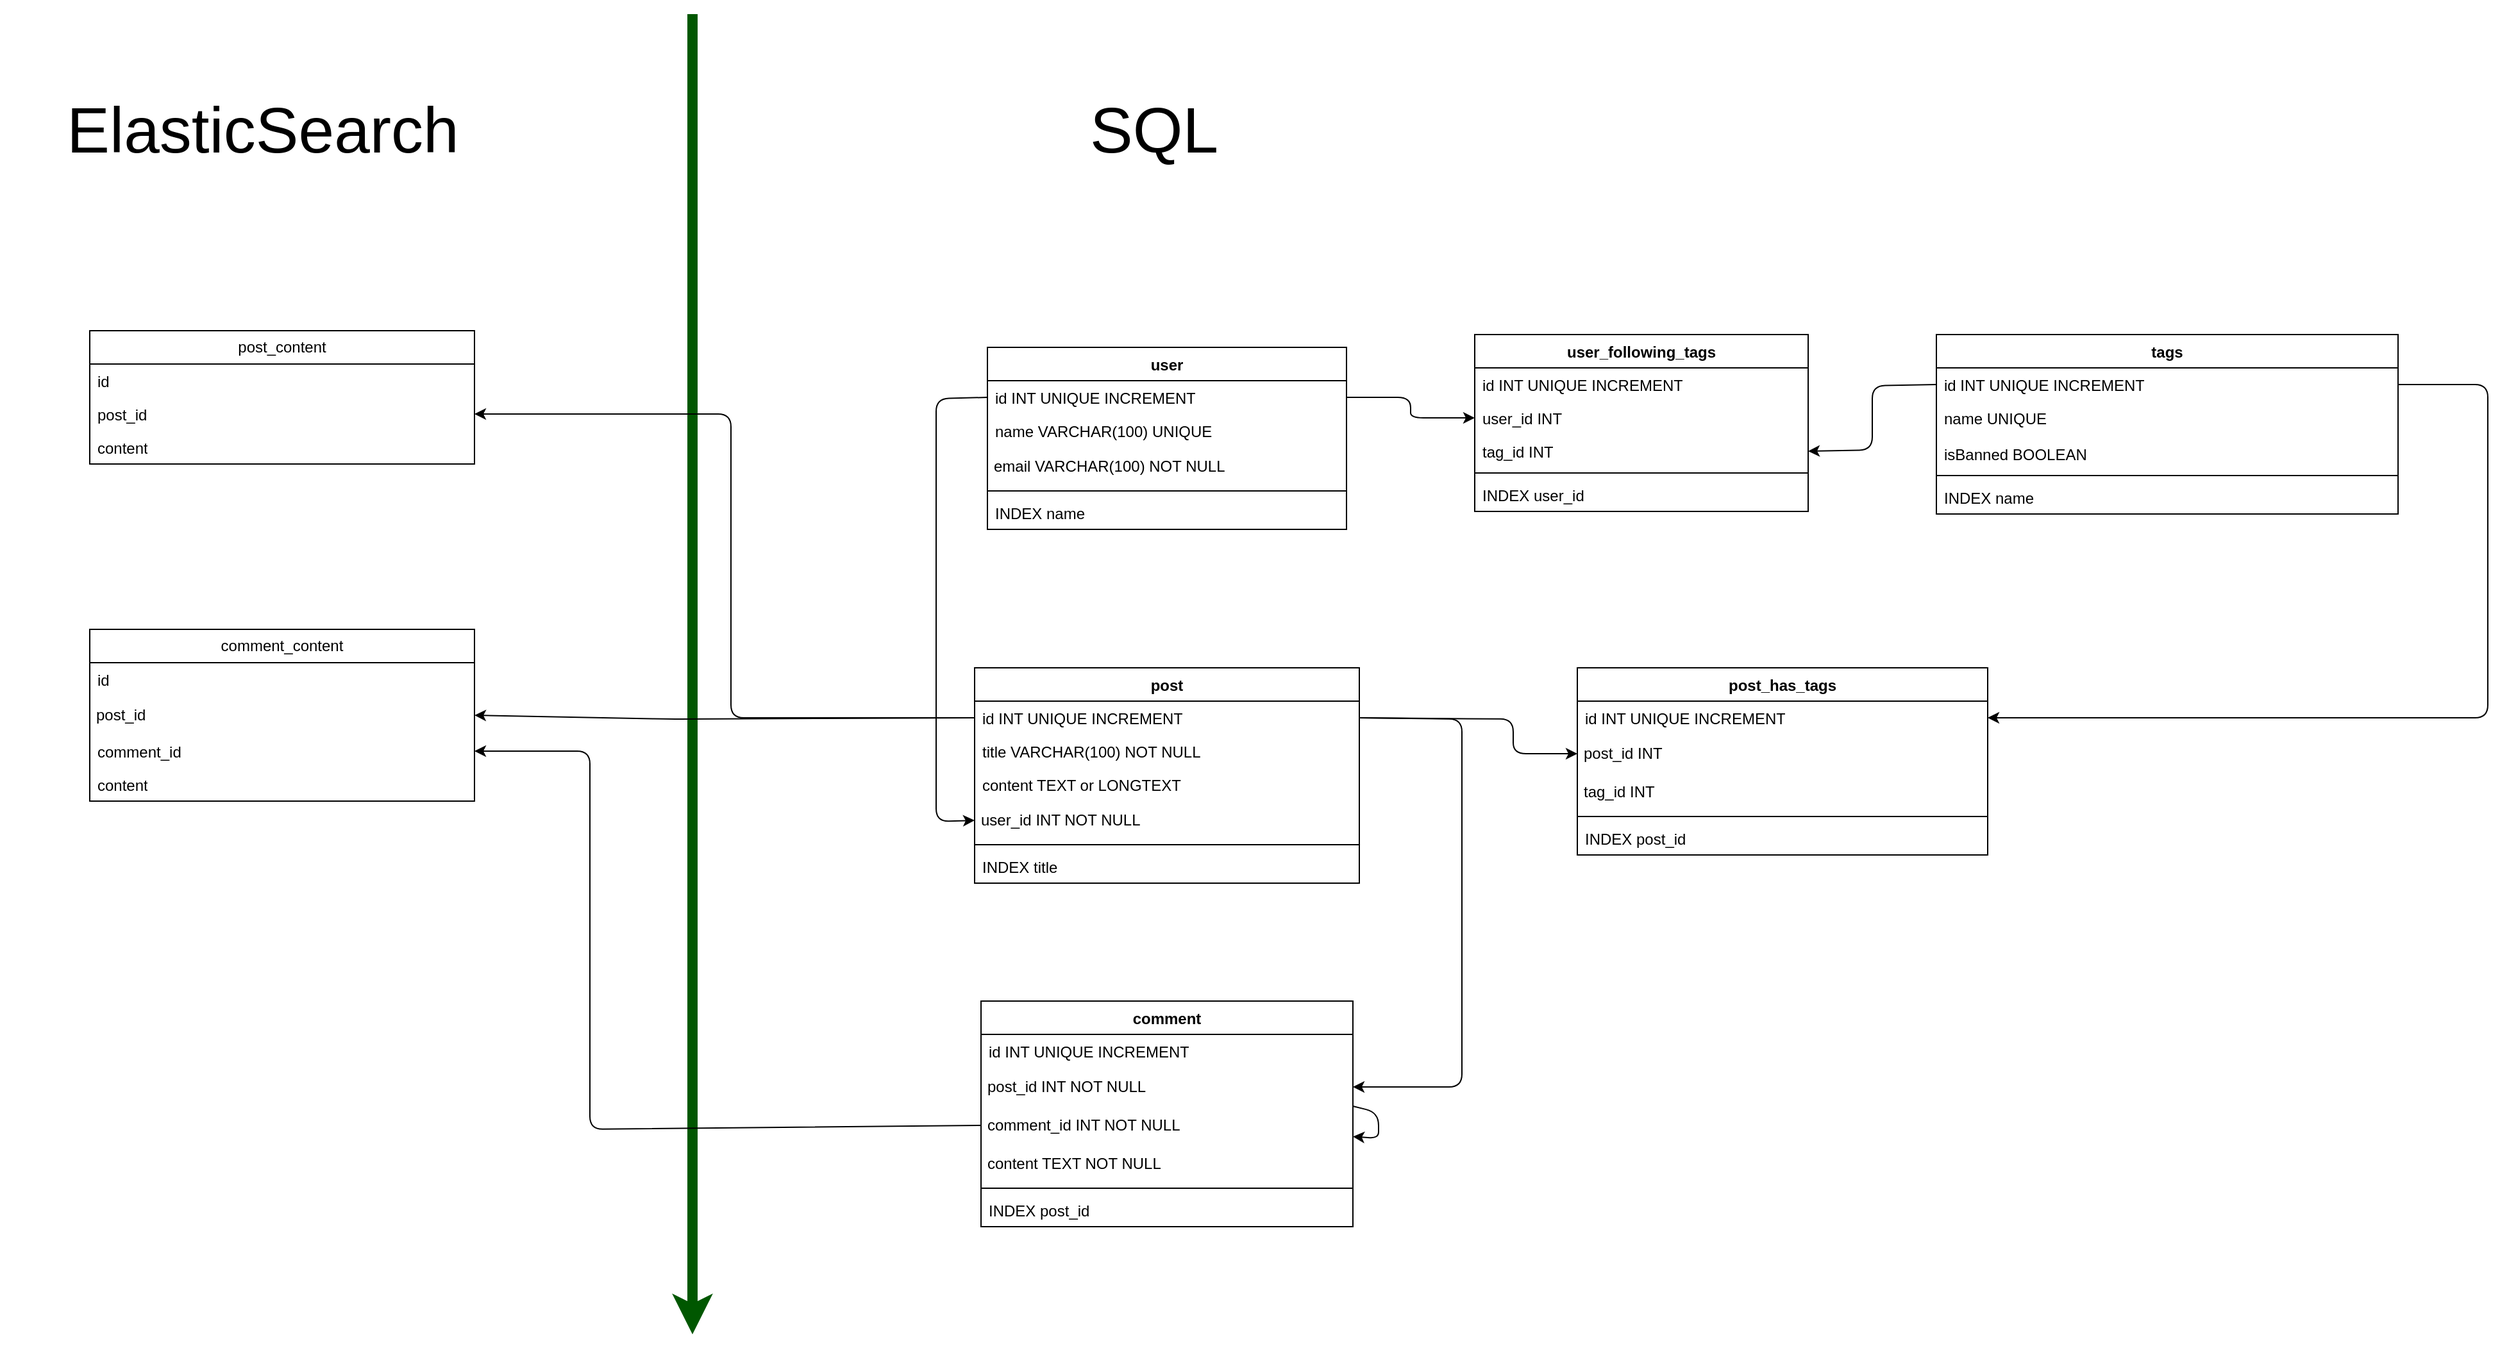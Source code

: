 <mxfile>
    <diagram id="MVgQvJFod-ANa0i0_SG3" name="Page-1">
        <mxGraphModel dx="2497" dy="1240" grid="1" gridSize="10" guides="1" tooltips="1" connect="1" arrows="1" fold="1" page="1" pageScale="1" pageWidth="850" pageHeight="1100" math="0" shadow="0">
            <root>
                <mxCell id="0"/>
                <mxCell id="1" parent="0"/>
                <mxCell id="19" style="edgeStyle=none;html=1;exitX=1;exitY=0.5;exitDx=0;exitDy=0;entryX=0;entryY=0.5;entryDx=0;entryDy=0;" edge="1" parent="1" source="3" target="13">
                    <mxGeometry relative="1" as="geometry">
                        <Array as="points">
                            <mxPoint x="520" y="319"/>
                            <mxPoint x="520" y="335"/>
                        </Array>
                    </mxGeometry>
                </mxCell>
                <mxCell id="22" style="edgeStyle=none;html=1;exitX=0;exitY=0.5;exitDx=0;exitDy=0;entryX=1;entryY=0.5;entryDx=0;entryDy=0;" edge="1" parent="1" source="7" target="14">
                    <mxGeometry relative="1" as="geometry">
                        <Array as="points">
                            <mxPoint x="880" y="310"/>
                            <mxPoint x="880" y="360"/>
                        </Array>
                    </mxGeometry>
                </mxCell>
                <mxCell id="32" value="user" style="swimlane;fontStyle=1;align=center;verticalAlign=top;childLayout=stackLayout;horizontal=1;startSize=26;horizontalStack=0;resizeParent=1;resizeParentMax=0;resizeLast=0;collapsible=1;marginBottom=0;whiteSpace=wrap;html=1;" vertex="1" parent="1">
                    <mxGeometry x="190" y="280" width="280" height="142" as="geometry"/>
                </mxCell>
                <mxCell id="3" value="id INT UNIQUE INCREMENT" style="text;strokeColor=none;fillColor=none;align=left;verticalAlign=top;spacingLeft=4;spacingRight=4;overflow=hidden;rotatable=0;points=[[0,0.5],[1,0.5]];portConstraint=eastwest;whiteSpace=wrap;html=1;" vertex="1" parent="32">
                    <mxGeometry y="26" width="280" height="26" as="geometry"/>
                </mxCell>
                <mxCell id="4" value="name VARCHAR(100) UNIQUE" style="text;strokeColor=none;fillColor=none;align=left;verticalAlign=top;spacingLeft=4;spacingRight=4;overflow=hidden;rotatable=0;points=[[0,0.5],[1,0.5]];portConstraint=eastwest;whiteSpace=wrap;html=1;" vertex="1" parent="32">
                    <mxGeometry y="52" width="280" height="26" as="geometry"/>
                </mxCell>
                <mxCell id="23" value="email VARCHAR(100) NOT NULL" style="text;strokeColor=none;align=left;fillColor=none;html=1;verticalAlign=middle;whiteSpace=wrap;rounded=0;spacingLeft=3;" vertex="1" parent="32">
                    <mxGeometry y="78" width="280" height="30" as="geometry"/>
                </mxCell>
                <mxCell id="34" value="" style="line;strokeWidth=1;fillColor=none;align=left;verticalAlign=middle;spacingTop=-1;spacingLeft=3;spacingRight=3;rotatable=0;labelPosition=right;points=[];portConstraint=eastwest;strokeColor=inherit;" vertex="1" parent="32">
                    <mxGeometry y="108" width="280" height="8" as="geometry"/>
                </mxCell>
                <mxCell id="35" value="INDEX name" style="text;strokeColor=none;fillColor=none;align=left;verticalAlign=top;spacingLeft=4;spacingRight=4;overflow=hidden;rotatable=0;points=[[0,0.5],[1,0.5]];portConstraint=eastwest;whiteSpace=wrap;html=1;" vertex="1" parent="32">
                    <mxGeometry y="116" width="280" height="26" as="geometry"/>
                </mxCell>
                <mxCell id="36" value="tags" style="swimlane;fontStyle=1;align=center;verticalAlign=top;childLayout=stackLayout;horizontal=1;startSize=26;horizontalStack=0;resizeParent=1;resizeParentMax=0;resizeLast=0;collapsible=1;marginBottom=0;whiteSpace=wrap;html=1;" vertex="1" parent="1">
                    <mxGeometry x="930" y="270" width="360" height="140" as="geometry"/>
                </mxCell>
                <mxCell id="7" value="id INT UNIQUE INCREMENT" style="text;strokeColor=none;fillColor=none;align=left;verticalAlign=top;spacingLeft=4;spacingRight=4;overflow=hidden;rotatable=0;points=[[0,0.5],[1,0.5]];portConstraint=eastwest;whiteSpace=wrap;html=1;" vertex="1" parent="36">
                    <mxGeometry y="26" width="360" height="26" as="geometry"/>
                </mxCell>
                <mxCell id="8" value="name UNIQUE" style="text;strokeColor=none;fillColor=none;align=left;verticalAlign=top;spacingLeft=4;spacingRight=4;overflow=hidden;rotatable=0;points=[[0,0.5],[1,0.5]];portConstraint=eastwest;whiteSpace=wrap;html=1;" vertex="1" parent="36">
                    <mxGeometry y="52" width="360" height="28" as="geometry"/>
                </mxCell>
                <mxCell id="9" value="isBanned BOOLEAN" style="text;strokeColor=none;fillColor=none;align=left;verticalAlign=top;spacingLeft=4;spacingRight=4;overflow=hidden;rotatable=0;points=[[0,0.5],[1,0.5]];portConstraint=eastwest;whiteSpace=wrap;html=1;" vertex="1" parent="36">
                    <mxGeometry y="80" width="360" height="26" as="geometry"/>
                </mxCell>
                <mxCell id="38" value="" style="line;strokeWidth=1;fillColor=none;align=left;verticalAlign=middle;spacingTop=-1;spacingLeft=3;spacingRight=3;rotatable=0;labelPosition=right;points=[];portConstraint=eastwest;strokeColor=inherit;" vertex="1" parent="36">
                    <mxGeometry y="106" width="360" height="8" as="geometry"/>
                </mxCell>
                <mxCell id="39" value="INDEX name" style="text;strokeColor=none;fillColor=none;align=left;verticalAlign=top;spacingLeft=4;spacingRight=4;overflow=hidden;rotatable=0;points=[[0,0.5],[1,0.5]];portConstraint=eastwest;whiteSpace=wrap;html=1;" vertex="1" parent="36">
                    <mxGeometry y="114" width="360" height="26" as="geometry"/>
                </mxCell>
                <mxCell id="40" value="post" style="swimlane;fontStyle=1;align=center;verticalAlign=top;childLayout=stackLayout;horizontal=1;startSize=26;horizontalStack=0;resizeParent=1;resizeParentMax=0;resizeLast=0;collapsible=1;marginBottom=0;whiteSpace=wrap;html=1;" vertex="1" parent="1">
                    <mxGeometry x="180" y="530" width="300" height="168" as="geometry"/>
                </mxCell>
                <mxCell id="29" value="id INT UNIQUE INCREMENT" style="text;strokeColor=none;fillColor=none;align=left;verticalAlign=top;spacingLeft=4;spacingRight=4;overflow=hidden;rotatable=0;points=[[0,0.5],[1,0.5]];portConstraint=eastwest;whiteSpace=wrap;html=1;" vertex="1" parent="40">
                    <mxGeometry y="26" width="300" height="26" as="geometry"/>
                </mxCell>
                <mxCell id="30" value="title VARCHAR(100) NOT NULL" style="text;strokeColor=none;fillColor=none;align=left;verticalAlign=top;spacingLeft=4;spacingRight=4;overflow=hidden;rotatable=0;points=[[0,0.5],[1,0.5]];portConstraint=eastwest;whiteSpace=wrap;html=1;" vertex="1" parent="40">
                    <mxGeometry y="52" width="300" height="26" as="geometry"/>
                </mxCell>
                <mxCell id="31" value="content TEXT or LONGTEXT" style="text;strokeColor=none;fillColor=none;align=left;verticalAlign=top;spacingLeft=4;spacingRight=4;overflow=hidden;rotatable=0;points=[[0,0.5],[1,0.5]];portConstraint=eastwest;whiteSpace=wrap;html=1;" vertex="1" parent="40">
                    <mxGeometry y="78" width="300" height="26" as="geometry"/>
                </mxCell>
                <mxCell id="52" value="user_id INT NOT NULL" style="text;strokeColor=none;align=left;fillColor=none;html=1;verticalAlign=middle;whiteSpace=wrap;rounded=0;spacingLeft=3;" vertex="1" parent="40">
                    <mxGeometry y="104" width="300" height="30" as="geometry"/>
                </mxCell>
                <mxCell id="42" value="" style="line;strokeWidth=1;fillColor=none;align=left;verticalAlign=middle;spacingTop=-1;spacingLeft=3;spacingRight=3;rotatable=0;labelPosition=right;points=[];portConstraint=eastwest;strokeColor=inherit;" vertex="1" parent="40">
                    <mxGeometry y="134" width="300" height="8" as="geometry"/>
                </mxCell>
                <mxCell id="43" value="INDEX title" style="text;strokeColor=none;fillColor=none;align=left;verticalAlign=top;spacingLeft=4;spacingRight=4;overflow=hidden;rotatable=0;points=[[0,0.5],[1,0.5]];portConstraint=eastwest;whiteSpace=wrap;html=1;" vertex="1" parent="40">
                    <mxGeometry y="142" width="300" height="26" as="geometry"/>
                </mxCell>
                <mxCell id="45" value="comment" style="swimlane;fontStyle=1;align=center;verticalAlign=top;childLayout=stackLayout;horizontal=1;startSize=26;horizontalStack=0;resizeParent=1;resizeParentMax=0;resizeLast=0;collapsible=1;marginBottom=0;whiteSpace=wrap;html=1;" vertex="1" parent="1">
                    <mxGeometry x="185" y="790" width="290" height="176" as="geometry"/>
                </mxCell>
                <mxCell id="46" value="id INT UNIQUE INCREMENT" style="text;strokeColor=none;fillColor=none;align=left;verticalAlign=top;spacingLeft=4;spacingRight=4;overflow=hidden;rotatable=0;points=[[0,0.5],[1,0.5]];portConstraint=eastwest;whiteSpace=wrap;html=1;" vertex="1" parent="45">
                    <mxGeometry y="26" width="290" height="26" as="geometry"/>
                </mxCell>
                <mxCell id="49" value="post_id INT NOT NULL" style="text;strokeColor=none;align=left;fillColor=none;html=1;verticalAlign=middle;whiteSpace=wrap;rounded=0;spacingLeft=3;" vertex="1" parent="45">
                    <mxGeometry y="52" width="290" height="30" as="geometry"/>
                </mxCell>
                <mxCell id="50" value="comment_id INT NOT NULL" style="text;strokeColor=none;align=left;fillColor=none;html=1;verticalAlign=middle;whiteSpace=wrap;rounded=0;spacingLeft=3;" vertex="1" parent="45">
                    <mxGeometry y="82" width="290" height="30" as="geometry"/>
                </mxCell>
                <mxCell id="51" value="content TEXT NOT NULL" style="text;strokeColor=none;align=left;fillColor=none;html=1;verticalAlign=middle;whiteSpace=wrap;rounded=0;spacingLeft=3;" vertex="1" parent="45">
                    <mxGeometry y="112" width="290" height="30" as="geometry"/>
                </mxCell>
                <mxCell id="47" value="" style="line;strokeWidth=1;fillColor=none;align=left;verticalAlign=middle;spacingTop=-1;spacingLeft=3;spacingRight=3;rotatable=0;labelPosition=right;points=[];portConstraint=eastwest;strokeColor=inherit;" vertex="1" parent="45">
                    <mxGeometry y="142" width="290" height="8" as="geometry"/>
                </mxCell>
                <mxCell id="48" value="INDEX post_id" style="text;strokeColor=none;fillColor=none;align=left;verticalAlign=top;spacingLeft=4;spacingRight=4;overflow=hidden;rotatable=0;points=[[0,0.5],[1,0.5]];portConstraint=eastwest;whiteSpace=wrap;html=1;" vertex="1" parent="45">
                    <mxGeometry y="150" width="290" height="26" as="geometry"/>
                </mxCell>
                <mxCell id="60" style="edgeStyle=none;html=1;exitX=1;exitY=0;exitDx=0;exitDy=0;" edge="1" parent="45" source="50" target="50">
                    <mxGeometry relative="1" as="geometry"/>
                </mxCell>
                <mxCell id="53" style="edgeStyle=none;html=1;exitX=0;exitY=0.5;exitDx=0;exitDy=0;entryX=0;entryY=0.5;entryDx=0;entryDy=0;" edge="1" parent="1" source="3" target="52">
                    <mxGeometry relative="1" as="geometry">
                        <Array as="points">
                            <mxPoint x="150" y="320"/>
                            <mxPoint x="150" y="650"/>
                        </Array>
                    </mxGeometry>
                </mxCell>
                <mxCell id="61" style="edgeStyle=none;html=1;exitX=1;exitY=0.5;exitDx=0;exitDy=0;entryX=1;entryY=0.5;entryDx=0;entryDy=0;" edge="1" parent="1" source="29" target="49">
                    <mxGeometry relative="1" as="geometry">
                        <Array as="points">
                            <mxPoint x="560" y="570"/>
                            <mxPoint x="560" y="857"/>
                        </Array>
                    </mxGeometry>
                </mxCell>
                <mxCell id="66" value="user_following_tags" style="swimlane;fontStyle=1;align=center;verticalAlign=top;childLayout=stackLayout;horizontal=1;startSize=26;horizontalStack=0;resizeParent=1;resizeParentMax=0;resizeLast=0;collapsible=1;marginBottom=0;whiteSpace=wrap;html=1;" vertex="1" parent="1">
                    <mxGeometry x="570" y="270" width="260" height="138" as="geometry"/>
                </mxCell>
                <mxCell id="12" value="id INT UNIQUE INCREMENT" style="text;strokeColor=none;fillColor=none;align=left;verticalAlign=top;spacingLeft=4;spacingRight=4;overflow=hidden;rotatable=0;points=[[0,0.5],[1,0.5]];portConstraint=eastwest;whiteSpace=wrap;html=1;" vertex="1" parent="66">
                    <mxGeometry y="26" width="260" height="26" as="geometry"/>
                </mxCell>
                <mxCell id="13" value="user_id INT" style="text;strokeColor=none;fillColor=none;align=left;verticalAlign=top;spacingLeft=4;spacingRight=4;overflow=hidden;rotatable=0;points=[[0,0.5],[1,0.5]];portConstraint=eastwest;whiteSpace=wrap;html=1;" vertex="1" parent="66">
                    <mxGeometry y="52" width="260" height="26" as="geometry"/>
                </mxCell>
                <mxCell id="14" value="tag_id INT" style="text;strokeColor=none;fillColor=none;align=left;verticalAlign=top;spacingLeft=4;spacingRight=4;overflow=hidden;rotatable=0;points=[[0,0.5],[1,0.5]];portConstraint=eastwest;whiteSpace=wrap;html=1;" vertex="1" parent="66">
                    <mxGeometry y="78" width="260" height="26" as="geometry"/>
                </mxCell>
                <mxCell id="68" value="" style="line;strokeWidth=1;fillColor=none;align=left;verticalAlign=middle;spacingTop=-1;spacingLeft=3;spacingRight=3;rotatable=0;labelPosition=right;points=[];portConstraint=eastwest;strokeColor=inherit;" vertex="1" parent="66">
                    <mxGeometry y="104" width="260" height="8" as="geometry"/>
                </mxCell>
                <mxCell id="69" value="INDEX user_id" style="text;strokeColor=none;fillColor=none;align=left;verticalAlign=top;spacingLeft=4;spacingRight=4;overflow=hidden;rotatable=0;points=[[0,0.5],[1,0.5]];portConstraint=eastwest;whiteSpace=wrap;html=1;" vertex="1" parent="66">
                    <mxGeometry y="112" width="260" height="26" as="geometry"/>
                </mxCell>
                <mxCell id="71" value="post_has_tags" style="swimlane;fontStyle=1;align=center;verticalAlign=top;childLayout=stackLayout;horizontal=1;startSize=26;horizontalStack=0;resizeParent=1;resizeParentMax=0;resizeLast=0;collapsible=1;marginBottom=0;whiteSpace=wrap;html=1;" vertex="1" parent="1">
                    <mxGeometry x="650" y="530" width="320" height="146" as="geometry"/>
                </mxCell>
                <mxCell id="72" value="id INT UNIQUE INCREMENT" style="text;strokeColor=none;fillColor=none;align=left;verticalAlign=top;spacingLeft=4;spacingRight=4;overflow=hidden;rotatable=0;points=[[0,0.5],[1,0.5]];portConstraint=eastwest;whiteSpace=wrap;html=1;" vertex="1" parent="71">
                    <mxGeometry y="26" width="320" height="26" as="geometry"/>
                </mxCell>
                <mxCell id="75" value="post_id INT" style="text;strokeColor=none;align=left;fillColor=none;html=1;verticalAlign=middle;whiteSpace=wrap;rounded=0;spacingLeft=3;" vertex="1" parent="71">
                    <mxGeometry y="52" width="320" height="30" as="geometry"/>
                </mxCell>
                <mxCell id="76" value="tag_id INT" style="text;strokeColor=none;align=left;fillColor=none;html=1;verticalAlign=middle;whiteSpace=wrap;rounded=0;spacingLeft=3;" vertex="1" parent="71">
                    <mxGeometry y="82" width="320" height="30" as="geometry"/>
                </mxCell>
                <mxCell id="73" value="" style="line;strokeWidth=1;fillColor=none;align=left;verticalAlign=middle;spacingTop=-1;spacingLeft=3;spacingRight=3;rotatable=0;labelPosition=right;points=[];portConstraint=eastwest;strokeColor=inherit;" vertex="1" parent="71">
                    <mxGeometry y="112" width="320" height="8" as="geometry"/>
                </mxCell>
                <mxCell id="74" value="INDEX post_id" style="text;strokeColor=none;fillColor=none;align=left;verticalAlign=top;spacingLeft=4;spacingRight=4;overflow=hidden;rotatable=0;points=[[0,0.5],[1,0.5]];portConstraint=eastwest;whiteSpace=wrap;html=1;" vertex="1" parent="71">
                    <mxGeometry y="120" width="320" height="26" as="geometry"/>
                </mxCell>
                <mxCell id="77" style="edgeStyle=none;html=1;exitX=1;exitY=0.5;exitDx=0;exitDy=0;entryX=0;entryY=0.5;entryDx=0;entryDy=0;" edge="1" parent="1" source="29" target="75">
                    <mxGeometry relative="1" as="geometry">
                        <Array as="points">
                            <mxPoint x="600" y="570"/>
                            <mxPoint x="600" y="597"/>
                        </Array>
                    </mxGeometry>
                </mxCell>
                <mxCell id="78" style="edgeStyle=none;html=1;exitX=1;exitY=0.5;exitDx=0;exitDy=0;entryX=1;entryY=0.5;entryDx=0;entryDy=0;" edge="1" parent="1" source="7" target="72">
                    <mxGeometry relative="1" as="geometry">
                        <Array as="points">
                            <mxPoint x="1360" y="309"/>
                            <mxPoint x="1360" y="569"/>
                        </Array>
                    </mxGeometry>
                </mxCell>
                <mxCell id="79" value="SQL" style="text;strokeColor=none;align=center;fillColor=none;html=1;verticalAlign=middle;whiteSpace=wrap;rounded=0;fontSize=50;" vertex="1" parent="1">
                    <mxGeometry x="215" y="60" width="210" height="100" as="geometry"/>
                </mxCell>
                <mxCell id="80" value="ElasticSearch" style="text;strokeColor=none;align=center;fillColor=none;html=1;verticalAlign=middle;whiteSpace=wrap;rounded=0;fontSize=50;" vertex="1" parent="1">
                    <mxGeometry x="-580" y="60" width="410" height="100" as="geometry"/>
                </mxCell>
                <mxCell id="81" value="" style="edgeStyle=none;orthogonalLoop=1;jettySize=auto;html=1;fillColor=#008a00;strokeColor=#005700;strokeWidth=8;" edge="1" parent="1">
                    <mxGeometry width="80" relative="1" as="geometry">
                        <mxPoint x="-40" y="20" as="sourcePoint"/>
                        <mxPoint x="-40" y="1050" as="targetPoint"/>
                        <Array as="points"/>
                    </mxGeometry>
                </mxCell>
                <mxCell id="82" value="post_content" style="swimlane;fontStyle=0;childLayout=stackLayout;horizontal=1;startSize=26;fillColor=none;horizontalStack=0;resizeParent=1;resizeParentMax=0;resizeLast=0;collapsible=1;marginBottom=0;whiteSpace=wrap;html=1;" vertex="1" parent="1">
                    <mxGeometry x="-510" y="267" width="300" height="104" as="geometry"/>
                </mxCell>
                <mxCell id="83" value="id" style="text;strokeColor=none;fillColor=none;align=left;verticalAlign=top;spacingLeft=4;spacingRight=4;overflow=hidden;rotatable=0;points=[[0,0.5],[1,0.5]];portConstraint=eastwest;whiteSpace=wrap;html=1;" vertex="1" parent="82">
                    <mxGeometry y="26" width="300" height="26" as="geometry"/>
                </mxCell>
                <mxCell id="84" value="post_id" style="text;strokeColor=none;fillColor=none;align=left;verticalAlign=top;spacingLeft=4;spacingRight=4;overflow=hidden;rotatable=0;points=[[0,0.5],[1,0.5]];portConstraint=eastwest;whiteSpace=wrap;html=1;" vertex="1" parent="82">
                    <mxGeometry y="52" width="300" height="26" as="geometry"/>
                </mxCell>
                <mxCell id="85" value="content" style="text;strokeColor=none;fillColor=none;align=left;verticalAlign=top;spacingLeft=4;spacingRight=4;overflow=hidden;rotatable=0;points=[[0,0.5],[1,0.5]];portConstraint=eastwest;whiteSpace=wrap;html=1;" vertex="1" parent="82">
                    <mxGeometry y="78" width="300" height="26" as="geometry"/>
                </mxCell>
                <mxCell id="86" value="comment_content" style="swimlane;fontStyle=0;childLayout=stackLayout;horizontal=1;startSize=26;fillColor=none;horizontalStack=0;resizeParent=1;resizeParentMax=0;resizeLast=0;collapsible=1;marginBottom=0;whiteSpace=wrap;html=1;" vertex="1" parent="1">
                    <mxGeometry x="-510" y="500" width="300" height="134" as="geometry"/>
                </mxCell>
                <mxCell id="87" value="id" style="text;strokeColor=none;fillColor=none;align=left;verticalAlign=top;spacingLeft=4;spacingRight=4;overflow=hidden;rotatable=0;points=[[0,0.5],[1,0.5]];portConstraint=eastwest;whiteSpace=wrap;html=1;" vertex="1" parent="86">
                    <mxGeometry y="26" width="300" height="26" as="geometry"/>
                </mxCell>
                <mxCell id="90" value="post_id" style="text;strokeColor=none;align=left;fillColor=none;html=1;verticalAlign=middle;whiteSpace=wrap;rounded=0;spacingLeft=3;" vertex="1" parent="86">
                    <mxGeometry y="52" width="300" height="30" as="geometry"/>
                </mxCell>
                <mxCell id="88" value="comment_id" style="text;strokeColor=none;fillColor=none;align=left;verticalAlign=top;spacingLeft=4;spacingRight=4;overflow=hidden;rotatable=0;points=[[0,0.5],[1,0.5]];portConstraint=eastwest;whiteSpace=wrap;html=1;" vertex="1" parent="86">
                    <mxGeometry y="82" width="300" height="26" as="geometry"/>
                </mxCell>
                <mxCell id="89" value="content" style="text;strokeColor=none;fillColor=none;align=left;verticalAlign=top;spacingLeft=4;spacingRight=4;overflow=hidden;rotatable=0;points=[[0,0.5],[1,0.5]];portConstraint=eastwest;whiteSpace=wrap;html=1;" vertex="1" parent="86">
                    <mxGeometry y="108" width="300" height="26" as="geometry"/>
                </mxCell>
                <mxCell id="91" style="edgeStyle=none;html=1;exitX=0;exitY=0.5;exitDx=0;exitDy=0;entryX=1;entryY=0.5;entryDx=0;entryDy=0;" edge="1" parent="1" source="29" target="90">
                    <mxGeometry relative="1" as="geometry">
                        <Array as="points">
                            <mxPoint x="-60" y="570"/>
                        </Array>
                    </mxGeometry>
                </mxCell>
                <mxCell id="92" style="edgeStyle=none;html=1;exitX=0;exitY=0.5;exitDx=0;exitDy=0;entryX=1;entryY=0.5;entryDx=0;entryDy=0;" edge="1" parent="1" source="50" target="88">
                    <mxGeometry relative="1" as="geometry">
                        <Array as="points">
                            <mxPoint x="-120" y="890"/>
                            <mxPoint x="-120" y="595"/>
                        </Array>
                    </mxGeometry>
                </mxCell>
                <mxCell id="93" style="edgeStyle=none;html=1;exitX=0;exitY=0.5;exitDx=0;exitDy=0;entryX=1;entryY=0.5;entryDx=0;entryDy=0;" edge="1" parent="1" source="29" target="84">
                    <mxGeometry relative="1" as="geometry">
                        <Array as="points">
                            <mxPoint x="-10" y="569"/>
                            <mxPoint x="-10" y="332"/>
                        </Array>
                    </mxGeometry>
                </mxCell>
            </root>
        </mxGraphModel>
    </diagram>
</mxfile>